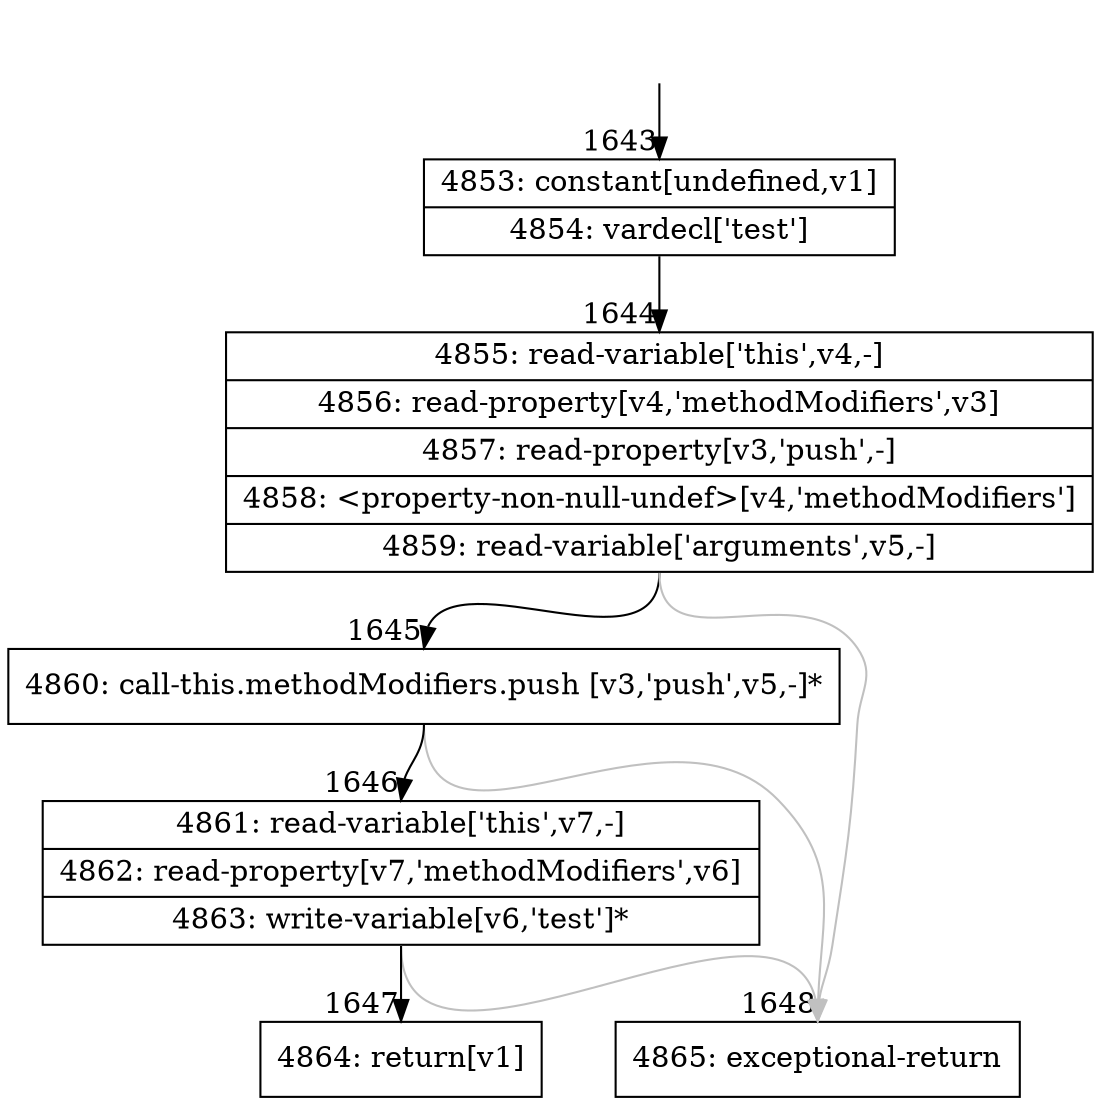 digraph {
rankdir="TD"
BB_entry194[shape=none,label=""];
BB_entry194 -> BB1643 [tailport=s, headport=n, headlabel="    1643"]
BB1643 [shape=record label="{4853: constant[undefined,v1]|4854: vardecl['test']}" ] 
BB1643 -> BB1644 [tailport=s, headport=n, headlabel="      1644"]
BB1644 [shape=record label="{4855: read-variable['this',v4,-]|4856: read-property[v4,'methodModifiers',v3]|4857: read-property[v3,'push',-]|4858: \<property-non-null-undef\>[v4,'methodModifiers']|4859: read-variable['arguments',v5,-]}" ] 
BB1644 -> BB1645 [tailport=s, headport=n, headlabel="      1645"]
BB1644 -> BB1648 [tailport=s, headport=n, color=gray, headlabel="      1648"]
BB1645 [shape=record label="{4860: call-this.methodModifiers.push [v3,'push',v5,-]*}" ] 
BB1645 -> BB1646 [tailport=s, headport=n, headlabel="      1646"]
BB1645 -> BB1648 [tailport=s, headport=n, color=gray]
BB1646 [shape=record label="{4861: read-variable['this',v7,-]|4862: read-property[v7,'methodModifiers',v6]|4863: write-variable[v6,'test']*}" ] 
BB1646 -> BB1647 [tailport=s, headport=n, headlabel="      1647"]
BB1646 -> BB1648 [tailport=s, headport=n, color=gray]
BB1647 [shape=record label="{4864: return[v1]}" ] 
BB1648 [shape=record label="{4865: exceptional-return}" ] 
//#$~ 1915
}
